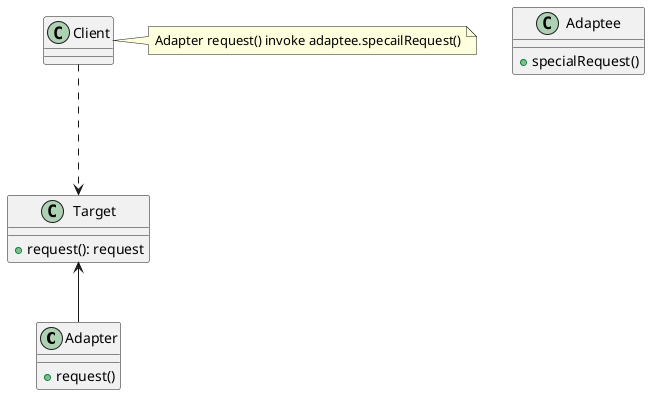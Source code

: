 @startuml

class Adapter{
   + request()
}

class Adaptee{
   + specialRequest()
}

class Target{
   + request(): request
}

Client...>Target

Target <-- Adapter
note right: Adapter request() invoke adaptee.specailRequest()

@enduml

